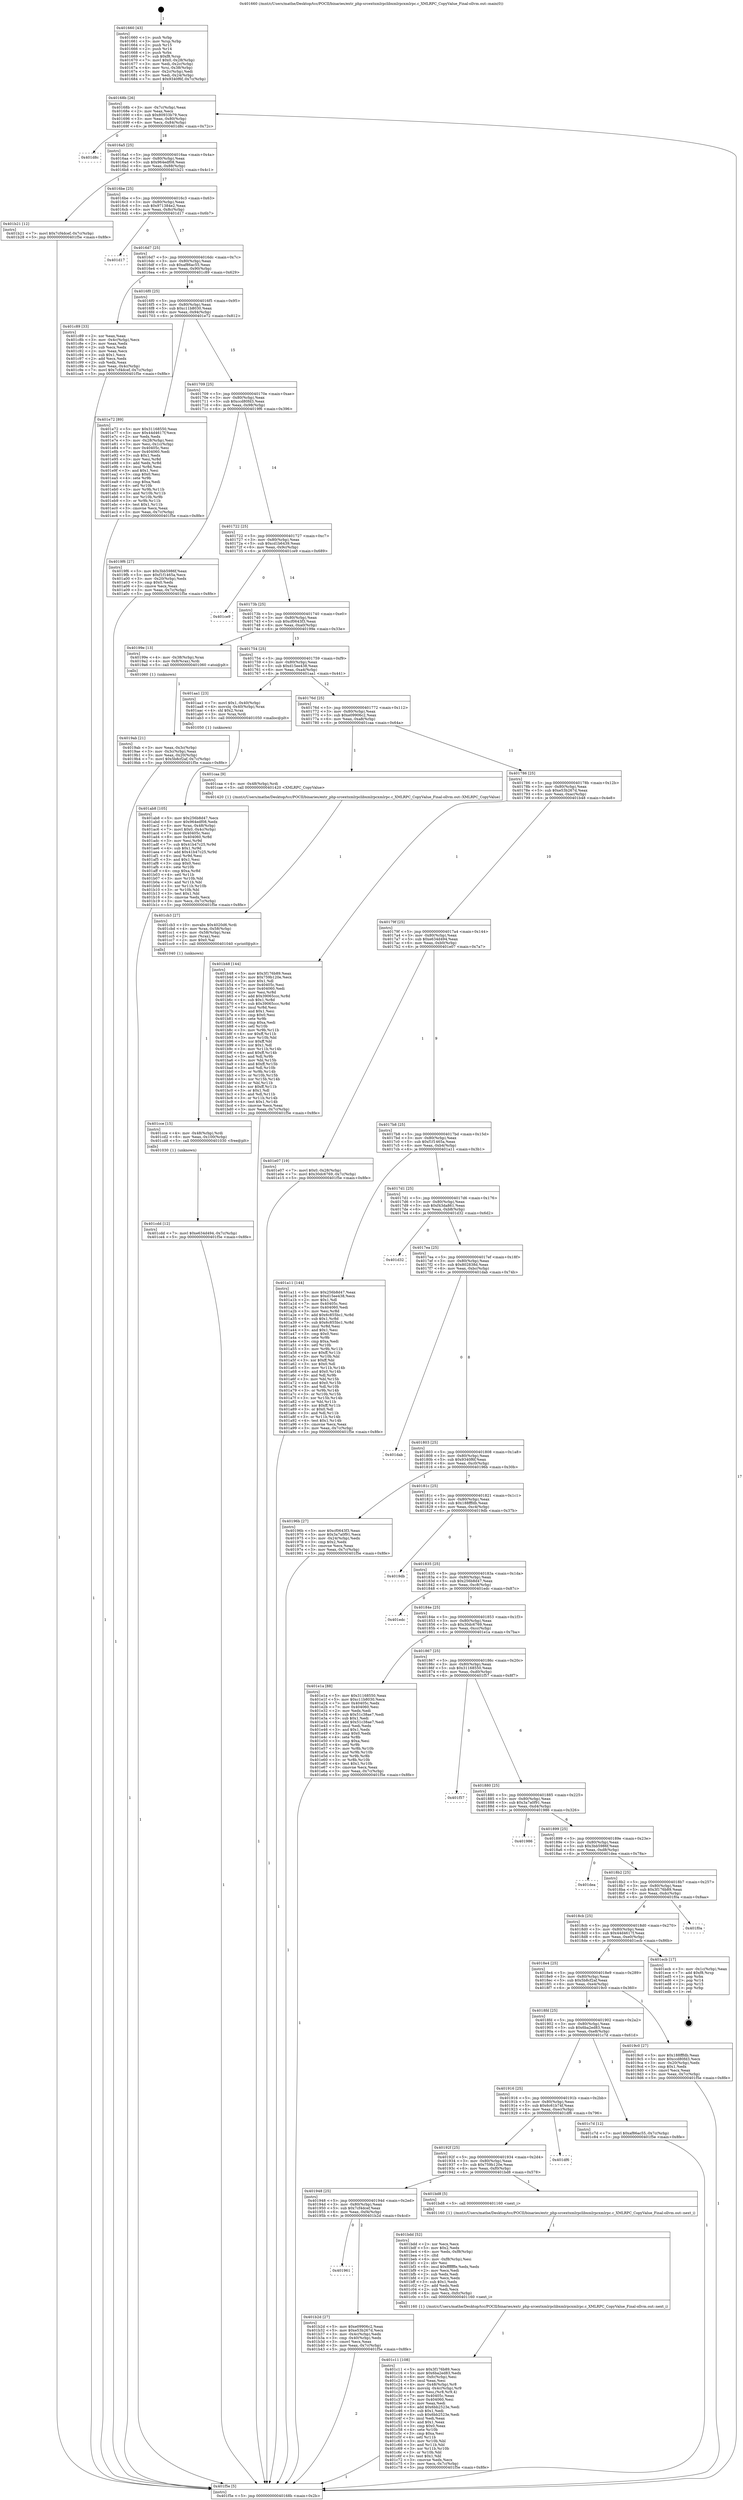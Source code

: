 digraph "0x401660" {
  label = "0x401660 (/mnt/c/Users/mathe/Desktop/tcc/POCII/binaries/extr_php-srcextxmlrpclibxmlrpcxmlrpc.c_XMLRPC_CopyValue_Final-ollvm.out::main(0))"
  labelloc = "t"
  node[shape=record]

  Entry [label="",width=0.3,height=0.3,shape=circle,fillcolor=black,style=filled]
  "0x40168b" [label="{
     0x40168b [26]\l
     | [instrs]\l
     &nbsp;&nbsp;0x40168b \<+3\>: mov -0x7c(%rbp),%eax\l
     &nbsp;&nbsp;0x40168e \<+2\>: mov %eax,%ecx\l
     &nbsp;&nbsp;0x401690 \<+6\>: sub $0x80933b79,%ecx\l
     &nbsp;&nbsp;0x401696 \<+3\>: mov %eax,-0x80(%rbp)\l
     &nbsp;&nbsp;0x401699 \<+6\>: mov %ecx,-0x84(%rbp)\l
     &nbsp;&nbsp;0x40169f \<+6\>: je 0000000000401d8c \<main+0x72c\>\l
  }"]
  "0x401d8c" [label="{
     0x401d8c\l
  }", style=dashed]
  "0x4016a5" [label="{
     0x4016a5 [25]\l
     | [instrs]\l
     &nbsp;&nbsp;0x4016a5 \<+5\>: jmp 00000000004016aa \<main+0x4a\>\l
     &nbsp;&nbsp;0x4016aa \<+3\>: mov -0x80(%rbp),%eax\l
     &nbsp;&nbsp;0x4016ad \<+5\>: sub $0x964edf08,%eax\l
     &nbsp;&nbsp;0x4016b2 \<+6\>: mov %eax,-0x88(%rbp)\l
     &nbsp;&nbsp;0x4016b8 \<+6\>: je 0000000000401b21 \<main+0x4c1\>\l
  }"]
  Exit [label="",width=0.3,height=0.3,shape=circle,fillcolor=black,style=filled,peripheries=2]
  "0x401b21" [label="{
     0x401b21 [12]\l
     | [instrs]\l
     &nbsp;&nbsp;0x401b21 \<+7\>: movl $0x7cf4dcef,-0x7c(%rbp)\l
     &nbsp;&nbsp;0x401b28 \<+5\>: jmp 0000000000401f5e \<main+0x8fe\>\l
  }"]
  "0x4016be" [label="{
     0x4016be [25]\l
     | [instrs]\l
     &nbsp;&nbsp;0x4016be \<+5\>: jmp 00000000004016c3 \<main+0x63\>\l
     &nbsp;&nbsp;0x4016c3 \<+3\>: mov -0x80(%rbp),%eax\l
     &nbsp;&nbsp;0x4016c6 \<+5\>: sub $0x971384e2,%eax\l
     &nbsp;&nbsp;0x4016cb \<+6\>: mov %eax,-0x8c(%rbp)\l
     &nbsp;&nbsp;0x4016d1 \<+6\>: je 0000000000401d17 \<main+0x6b7\>\l
  }"]
  "0x401cdd" [label="{
     0x401cdd [12]\l
     | [instrs]\l
     &nbsp;&nbsp;0x401cdd \<+7\>: movl $0xe634d494,-0x7c(%rbp)\l
     &nbsp;&nbsp;0x401ce4 \<+5\>: jmp 0000000000401f5e \<main+0x8fe\>\l
  }"]
  "0x401d17" [label="{
     0x401d17\l
  }", style=dashed]
  "0x4016d7" [label="{
     0x4016d7 [25]\l
     | [instrs]\l
     &nbsp;&nbsp;0x4016d7 \<+5\>: jmp 00000000004016dc \<main+0x7c\>\l
     &nbsp;&nbsp;0x4016dc \<+3\>: mov -0x80(%rbp),%eax\l
     &nbsp;&nbsp;0x4016df \<+5\>: sub $0xaf86ac55,%eax\l
     &nbsp;&nbsp;0x4016e4 \<+6\>: mov %eax,-0x90(%rbp)\l
     &nbsp;&nbsp;0x4016ea \<+6\>: je 0000000000401c89 \<main+0x629\>\l
  }"]
  "0x401cce" [label="{
     0x401cce [15]\l
     | [instrs]\l
     &nbsp;&nbsp;0x401cce \<+4\>: mov -0x48(%rbp),%rdi\l
     &nbsp;&nbsp;0x401cd2 \<+6\>: mov %eax,-0x100(%rbp)\l
     &nbsp;&nbsp;0x401cd8 \<+5\>: call 0000000000401030 \<free@plt\>\l
     | [calls]\l
     &nbsp;&nbsp;0x401030 \{1\} (unknown)\l
  }"]
  "0x401c89" [label="{
     0x401c89 [33]\l
     | [instrs]\l
     &nbsp;&nbsp;0x401c89 \<+2\>: xor %eax,%eax\l
     &nbsp;&nbsp;0x401c8b \<+3\>: mov -0x4c(%rbp),%ecx\l
     &nbsp;&nbsp;0x401c8e \<+2\>: mov %eax,%edx\l
     &nbsp;&nbsp;0x401c90 \<+2\>: sub %ecx,%edx\l
     &nbsp;&nbsp;0x401c92 \<+2\>: mov %eax,%ecx\l
     &nbsp;&nbsp;0x401c94 \<+3\>: sub $0x1,%ecx\l
     &nbsp;&nbsp;0x401c97 \<+2\>: add %ecx,%edx\l
     &nbsp;&nbsp;0x401c99 \<+2\>: sub %edx,%eax\l
     &nbsp;&nbsp;0x401c9b \<+3\>: mov %eax,-0x4c(%rbp)\l
     &nbsp;&nbsp;0x401c9e \<+7\>: movl $0x7cf4dcef,-0x7c(%rbp)\l
     &nbsp;&nbsp;0x401ca5 \<+5\>: jmp 0000000000401f5e \<main+0x8fe\>\l
  }"]
  "0x4016f0" [label="{
     0x4016f0 [25]\l
     | [instrs]\l
     &nbsp;&nbsp;0x4016f0 \<+5\>: jmp 00000000004016f5 \<main+0x95\>\l
     &nbsp;&nbsp;0x4016f5 \<+3\>: mov -0x80(%rbp),%eax\l
     &nbsp;&nbsp;0x4016f8 \<+5\>: sub $0xc11b8030,%eax\l
     &nbsp;&nbsp;0x4016fd \<+6\>: mov %eax,-0x94(%rbp)\l
     &nbsp;&nbsp;0x401703 \<+6\>: je 0000000000401e72 \<main+0x812\>\l
  }"]
  "0x401cb3" [label="{
     0x401cb3 [27]\l
     | [instrs]\l
     &nbsp;&nbsp;0x401cb3 \<+10\>: movabs $0x4020d6,%rdi\l
     &nbsp;&nbsp;0x401cbd \<+4\>: mov %rax,-0x58(%rbp)\l
     &nbsp;&nbsp;0x401cc1 \<+4\>: mov -0x58(%rbp),%rax\l
     &nbsp;&nbsp;0x401cc5 \<+2\>: mov (%rax),%esi\l
     &nbsp;&nbsp;0x401cc7 \<+2\>: mov $0x0,%al\l
     &nbsp;&nbsp;0x401cc9 \<+5\>: call 0000000000401040 \<printf@plt\>\l
     | [calls]\l
     &nbsp;&nbsp;0x401040 \{1\} (unknown)\l
  }"]
  "0x401e72" [label="{
     0x401e72 [89]\l
     | [instrs]\l
     &nbsp;&nbsp;0x401e72 \<+5\>: mov $0x31168550,%eax\l
     &nbsp;&nbsp;0x401e77 \<+5\>: mov $0x44d4617f,%ecx\l
     &nbsp;&nbsp;0x401e7c \<+2\>: xor %edx,%edx\l
     &nbsp;&nbsp;0x401e7e \<+3\>: mov -0x28(%rbp),%esi\l
     &nbsp;&nbsp;0x401e81 \<+3\>: mov %esi,-0x1c(%rbp)\l
     &nbsp;&nbsp;0x401e84 \<+7\>: mov 0x40405c,%esi\l
     &nbsp;&nbsp;0x401e8b \<+7\>: mov 0x404060,%edi\l
     &nbsp;&nbsp;0x401e92 \<+3\>: sub $0x1,%edx\l
     &nbsp;&nbsp;0x401e95 \<+3\>: mov %esi,%r8d\l
     &nbsp;&nbsp;0x401e98 \<+3\>: add %edx,%r8d\l
     &nbsp;&nbsp;0x401e9b \<+4\>: imul %r8d,%esi\l
     &nbsp;&nbsp;0x401e9f \<+3\>: and $0x1,%esi\l
     &nbsp;&nbsp;0x401ea2 \<+3\>: cmp $0x0,%esi\l
     &nbsp;&nbsp;0x401ea5 \<+4\>: sete %r9b\l
     &nbsp;&nbsp;0x401ea9 \<+3\>: cmp $0xa,%edi\l
     &nbsp;&nbsp;0x401eac \<+4\>: setl %r10b\l
     &nbsp;&nbsp;0x401eb0 \<+3\>: mov %r9b,%r11b\l
     &nbsp;&nbsp;0x401eb3 \<+3\>: and %r10b,%r11b\l
     &nbsp;&nbsp;0x401eb6 \<+3\>: xor %r10b,%r9b\l
     &nbsp;&nbsp;0x401eb9 \<+3\>: or %r9b,%r11b\l
     &nbsp;&nbsp;0x401ebc \<+4\>: test $0x1,%r11b\l
     &nbsp;&nbsp;0x401ec0 \<+3\>: cmovne %ecx,%eax\l
     &nbsp;&nbsp;0x401ec3 \<+3\>: mov %eax,-0x7c(%rbp)\l
     &nbsp;&nbsp;0x401ec6 \<+5\>: jmp 0000000000401f5e \<main+0x8fe\>\l
  }"]
  "0x401709" [label="{
     0x401709 [25]\l
     | [instrs]\l
     &nbsp;&nbsp;0x401709 \<+5\>: jmp 000000000040170e \<main+0xae\>\l
     &nbsp;&nbsp;0x40170e \<+3\>: mov -0x80(%rbp),%eax\l
     &nbsp;&nbsp;0x401711 \<+5\>: sub $0xccd80fd3,%eax\l
     &nbsp;&nbsp;0x401716 \<+6\>: mov %eax,-0x98(%rbp)\l
     &nbsp;&nbsp;0x40171c \<+6\>: je 00000000004019f6 \<main+0x396\>\l
  }"]
  "0x401c11" [label="{
     0x401c11 [108]\l
     | [instrs]\l
     &nbsp;&nbsp;0x401c11 \<+5\>: mov $0x3f176b89,%ecx\l
     &nbsp;&nbsp;0x401c16 \<+5\>: mov $0x6ba2ed83,%edx\l
     &nbsp;&nbsp;0x401c1b \<+6\>: mov -0xfc(%rbp),%esi\l
     &nbsp;&nbsp;0x401c21 \<+3\>: imul %eax,%esi\l
     &nbsp;&nbsp;0x401c24 \<+4\>: mov -0x48(%rbp),%r8\l
     &nbsp;&nbsp;0x401c28 \<+4\>: movslq -0x4c(%rbp),%r9\l
     &nbsp;&nbsp;0x401c2c \<+4\>: mov %esi,(%r8,%r9,4)\l
     &nbsp;&nbsp;0x401c30 \<+7\>: mov 0x40405c,%eax\l
     &nbsp;&nbsp;0x401c37 \<+7\>: mov 0x404060,%esi\l
     &nbsp;&nbsp;0x401c3e \<+2\>: mov %eax,%edi\l
     &nbsp;&nbsp;0x401c40 \<+6\>: add $0x6bb2523e,%edi\l
     &nbsp;&nbsp;0x401c46 \<+3\>: sub $0x1,%edi\l
     &nbsp;&nbsp;0x401c49 \<+6\>: sub $0x6bb2523e,%edi\l
     &nbsp;&nbsp;0x401c4f \<+3\>: imul %edi,%eax\l
     &nbsp;&nbsp;0x401c52 \<+3\>: and $0x1,%eax\l
     &nbsp;&nbsp;0x401c55 \<+3\>: cmp $0x0,%eax\l
     &nbsp;&nbsp;0x401c58 \<+4\>: sete %r10b\l
     &nbsp;&nbsp;0x401c5c \<+3\>: cmp $0xa,%esi\l
     &nbsp;&nbsp;0x401c5f \<+4\>: setl %r11b\l
     &nbsp;&nbsp;0x401c63 \<+3\>: mov %r10b,%bl\l
     &nbsp;&nbsp;0x401c66 \<+3\>: and %r11b,%bl\l
     &nbsp;&nbsp;0x401c69 \<+3\>: xor %r11b,%r10b\l
     &nbsp;&nbsp;0x401c6c \<+3\>: or %r10b,%bl\l
     &nbsp;&nbsp;0x401c6f \<+3\>: test $0x1,%bl\l
     &nbsp;&nbsp;0x401c72 \<+3\>: cmovne %edx,%ecx\l
     &nbsp;&nbsp;0x401c75 \<+3\>: mov %ecx,-0x7c(%rbp)\l
     &nbsp;&nbsp;0x401c78 \<+5\>: jmp 0000000000401f5e \<main+0x8fe\>\l
  }"]
  "0x4019f6" [label="{
     0x4019f6 [27]\l
     | [instrs]\l
     &nbsp;&nbsp;0x4019f6 \<+5\>: mov $0x3bb5986f,%eax\l
     &nbsp;&nbsp;0x4019fb \<+5\>: mov $0xf1f1465a,%ecx\l
     &nbsp;&nbsp;0x401a00 \<+3\>: mov -0x20(%rbp),%edx\l
     &nbsp;&nbsp;0x401a03 \<+3\>: cmp $0x0,%edx\l
     &nbsp;&nbsp;0x401a06 \<+3\>: cmove %ecx,%eax\l
     &nbsp;&nbsp;0x401a09 \<+3\>: mov %eax,-0x7c(%rbp)\l
     &nbsp;&nbsp;0x401a0c \<+5\>: jmp 0000000000401f5e \<main+0x8fe\>\l
  }"]
  "0x401722" [label="{
     0x401722 [25]\l
     | [instrs]\l
     &nbsp;&nbsp;0x401722 \<+5\>: jmp 0000000000401727 \<main+0xc7\>\l
     &nbsp;&nbsp;0x401727 \<+3\>: mov -0x80(%rbp),%eax\l
     &nbsp;&nbsp;0x40172a \<+5\>: sub $0xcd1b6439,%eax\l
     &nbsp;&nbsp;0x40172f \<+6\>: mov %eax,-0x9c(%rbp)\l
     &nbsp;&nbsp;0x401735 \<+6\>: je 0000000000401ce9 \<main+0x689\>\l
  }"]
  "0x401bdd" [label="{
     0x401bdd [52]\l
     | [instrs]\l
     &nbsp;&nbsp;0x401bdd \<+2\>: xor %ecx,%ecx\l
     &nbsp;&nbsp;0x401bdf \<+5\>: mov $0x2,%edx\l
     &nbsp;&nbsp;0x401be4 \<+6\>: mov %edx,-0xf8(%rbp)\l
     &nbsp;&nbsp;0x401bea \<+1\>: cltd\l
     &nbsp;&nbsp;0x401beb \<+6\>: mov -0xf8(%rbp),%esi\l
     &nbsp;&nbsp;0x401bf1 \<+2\>: idiv %esi\l
     &nbsp;&nbsp;0x401bf3 \<+6\>: imul $0xfffffffe,%edx,%edx\l
     &nbsp;&nbsp;0x401bf9 \<+2\>: mov %ecx,%edi\l
     &nbsp;&nbsp;0x401bfb \<+2\>: sub %edx,%edi\l
     &nbsp;&nbsp;0x401bfd \<+2\>: mov %ecx,%edx\l
     &nbsp;&nbsp;0x401bff \<+3\>: sub $0x1,%edx\l
     &nbsp;&nbsp;0x401c02 \<+2\>: add %edx,%edi\l
     &nbsp;&nbsp;0x401c04 \<+2\>: sub %edi,%ecx\l
     &nbsp;&nbsp;0x401c06 \<+6\>: mov %ecx,-0xfc(%rbp)\l
     &nbsp;&nbsp;0x401c0c \<+5\>: call 0000000000401160 \<next_i\>\l
     | [calls]\l
     &nbsp;&nbsp;0x401160 \{1\} (/mnt/c/Users/mathe/Desktop/tcc/POCII/binaries/extr_php-srcextxmlrpclibxmlrpcxmlrpc.c_XMLRPC_CopyValue_Final-ollvm.out::next_i)\l
  }"]
  "0x401ce9" [label="{
     0x401ce9\l
  }", style=dashed]
  "0x40173b" [label="{
     0x40173b [25]\l
     | [instrs]\l
     &nbsp;&nbsp;0x40173b \<+5\>: jmp 0000000000401740 \<main+0xe0\>\l
     &nbsp;&nbsp;0x401740 \<+3\>: mov -0x80(%rbp),%eax\l
     &nbsp;&nbsp;0x401743 \<+5\>: sub $0xcf0643f3,%eax\l
     &nbsp;&nbsp;0x401748 \<+6\>: mov %eax,-0xa0(%rbp)\l
     &nbsp;&nbsp;0x40174e \<+6\>: je 000000000040199e \<main+0x33e\>\l
  }"]
  "0x401961" [label="{
     0x401961\l
  }", style=dashed]
  "0x40199e" [label="{
     0x40199e [13]\l
     | [instrs]\l
     &nbsp;&nbsp;0x40199e \<+4\>: mov -0x38(%rbp),%rax\l
     &nbsp;&nbsp;0x4019a2 \<+4\>: mov 0x8(%rax),%rdi\l
     &nbsp;&nbsp;0x4019a6 \<+5\>: call 0000000000401060 \<atoi@plt\>\l
     | [calls]\l
     &nbsp;&nbsp;0x401060 \{1\} (unknown)\l
  }"]
  "0x401754" [label="{
     0x401754 [25]\l
     | [instrs]\l
     &nbsp;&nbsp;0x401754 \<+5\>: jmp 0000000000401759 \<main+0xf9\>\l
     &nbsp;&nbsp;0x401759 \<+3\>: mov -0x80(%rbp),%eax\l
     &nbsp;&nbsp;0x40175c \<+5\>: sub $0xd15ee438,%eax\l
     &nbsp;&nbsp;0x401761 \<+6\>: mov %eax,-0xa4(%rbp)\l
     &nbsp;&nbsp;0x401767 \<+6\>: je 0000000000401aa1 \<main+0x441\>\l
  }"]
  "0x401b2d" [label="{
     0x401b2d [27]\l
     | [instrs]\l
     &nbsp;&nbsp;0x401b2d \<+5\>: mov $0xe09906c2,%eax\l
     &nbsp;&nbsp;0x401b32 \<+5\>: mov $0xe53b267d,%ecx\l
     &nbsp;&nbsp;0x401b37 \<+3\>: mov -0x4c(%rbp),%edx\l
     &nbsp;&nbsp;0x401b3a \<+3\>: cmp -0x40(%rbp),%edx\l
     &nbsp;&nbsp;0x401b3d \<+3\>: cmovl %ecx,%eax\l
     &nbsp;&nbsp;0x401b40 \<+3\>: mov %eax,-0x7c(%rbp)\l
     &nbsp;&nbsp;0x401b43 \<+5\>: jmp 0000000000401f5e \<main+0x8fe\>\l
  }"]
  "0x401aa1" [label="{
     0x401aa1 [23]\l
     | [instrs]\l
     &nbsp;&nbsp;0x401aa1 \<+7\>: movl $0x1,-0x40(%rbp)\l
     &nbsp;&nbsp;0x401aa8 \<+4\>: movslq -0x40(%rbp),%rax\l
     &nbsp;&nbsp;0x401aac \<+4\>: shl $0x2,%rax\l
     &nbsp;&nbsp;0x401ab0 \<+3\>: mov %rax,%rdi\l
     &nbsp;&nbsp;0x401ab3 \<+5\>: call 0000000000401050 \<malloc@plt\>\l
     | [calls]\l
     &nbsp;&nbsp;0x401050 \{1\} (unknown)\l
  }"]
  "0x40176d" [label="{
     0x40176d [25]\l
     | [instrs]\l
     &nbsp;&nbsp;0x40176d \<+5\>: jmp 0000000000401772 \<main+0x112\>\l
     &nbsp;&nbsp;0x401772 \<+3\>: mov -0x80(%rbp),%eax\l
     &nbsp;&nbsp;0x401775 \<+5\>: sub $0xe09906c2,%eax\l
     &nbsp;&nbsp;0x40177a \<+6\>: mov %eax,-0xa8(%rbp)\l
     &nbsp;&nbsp;0x401780 \<+6\>: je 0000000000401caa \<main+0x64a\>\l
  }"]
  "0x401948" [label="{
     0x401948 [25]\l
     | [instrs]\l
     &nbsp;&nbsp;0x401948 \<+5\>: jmp 000000000040194d \<main+0x2ed\>\l
     &nbsp;&nbsp;0x40194d \<+3\>: mov -0x80(%rbp),%eax\l
     &nbsp;&nbsp;0x401950 \<+5\>: sub $0x7cf4dcef,%eax\l
     &nbsp;&nbsp;0x401955 \<+6\>: mov %eax,-0xf4(%rbp)\l
     &nbsp;&nbsp;0x40195b \<+6\>: je 0000000000401b2d \<main+0x4cd\>\l
  }"]
  "0x401caa" [label="{
     0x401caa [9]\l
     | [instrs]\l
     &nbsp;&nbsp;0x401caa \<+4\>: mov -0x48(%rbp),%rdi\l
     &nbsp;&nbsp;0x401cae \<+5\>: call 0000000000401420 \<XMLRPC_CopyValue\>\l
     | [calls]\l
     &nbsp;&nbsp;0x401420 \{1\} (/mnt/c/Users/mathe/Desktop/tcc/POCII/binaries/extr_php-srcextxmlrpclibxmlrpcxmlrpc.c_XMLRPC_CopyValue_Final-ollvm.out::XMLRPC_CopyValue)\l
  }"]
  "0x401786" [label="{
     0x401786 [25]\l
     | [instrs]\l
     &nbsp;&nbsp;0x401786 \<+5\>: jmp 000000000040178b \<main+0x12b\>\l
     &nbsp;&nbsp;0x40178b \<+3\>: mov -0x80(%rbp),%eax\l
     &nbsp;&nbsp;0x40178e \<+5\>: sub $0xe53b267d,%eax\l
     &nbsp;&nbsp;0x401793 \<+6\>: mov %eax,-0xac(%rbp)\l
     &nbsp;&nbsp;0x401799 \<+6\>: je 0000000000401b48 \<main+0x4e8\>\l
  }"]
  "0x401bd8" [label="{
     0x401bd8 [5]\l
     | [instrs]\l
     &nbsp;&nbsp;0x401bd8 \<+5\>: call 0000000000401160 \<next_i\>\l
     | [calls]\l
     &nbsp;&nbsp;0x401160 \{1\} (/mnt/c/Users/mathe/Desktop/tcc/POCII/binaries/extr_php-srcextxmlrpclibxmlrpcxmlrpc.c_XMLRPC_CopyValue_Final-ollvm.out::next_i)\l
  }"]
  "0x401b48" [label="{
     0x401b48 [144]\l
     | [instrs]\l
     &nbsp;&nbsp;0x401b48 \<+5\>: mov $0x3f176b89,%eax\l
     &nbsp;&nbsp;0x401b4d \<+5\>: mov $0x759b120e,%ecx\l
     &nbsp;&nbsp;0x401b52 \<+2\>: mov $0x1,%dl\l
     &nbsp;&nbsp;0x401b54 \<+7\>: mov 0x40405c,%esi\l
     &nbsp;&nbsp;0x401b5b \<+7\>: mov 0x404060,%edi\l
     &nbsp;&nbsp;0x401b62 \<+3\>: mov %esi,%r8d\l
     &nbsp;&nbsp;0x401b65 \<+7\>: add $0x39065ccc,%r8d\l
     &nbsp;&nbsp;0x401b6c \<+4\>: sub $0x1,%r8d\l
     &nbsp;&nbsp;0x401b70 \<+7\>: sub $0x39065ccc,%r8d\l
     &nbsp;&nbsp;0x401b77 \<+4\>: imul %r8d,%esi\l
     &nbsp;&nbsp;0x401b7b \<+3\>: and $0x1,%esi\l
     &nbsp;&nbsp;0x401b7e \<+3\>: cmp $0x0,%esi\l
     &nbsp;&nbsp;0x401b81 \<+4\>: sete %r9b\l
     &nbsp;&nbsp;0x401b85 \<+3\>: cmp $0xa,%edi\l
     &nbsp;&nbsp;0x401b88 \<+4\>: setl %r10b\l
     &nbsp;&nbsp;0x401b8c \<+3\>: mov %r9b,%r11b\l
     &nbsp;&nbsp;0x401b8f \<+4\>: xor $0xff,%r11b\l
     &nbsp;&nbsp;0x401b93 \<+3\>: mov %r10b,%bl\l
     &nbsp;&nbsp;0x401b96 \<+3\>: xor $0xff,%bl\l
     &nbsp;&nbsp;0x401b99 \<+3\>: xor $0x1,%dl\l
     &nbsp;&nbsp;0x401b9c \<+3\>: mov %r11b,%r14b\l
     &nbsp;&nbsp;0x401b9f \<+4\>: and $0xff,%r14b\l
     &nbsp;&nbsp;0x401ba3 \<+3\>: and %dl,%r9b\l
     &nbsp;&nbsp;0x401ba6 \<+3\>: mov %bl,%r15b\l
     &nbsp;&nbsp;0x401ba9 \<+4\>: and $0xff,%r15b\l
     &nbsp;&nbsp;0x401bad \<+3\>: and %dl,%r10b\l
     &nbsp;&nbsp;0x401bb0 \<+3\>: or %r9b,%r14b\l
     &nbsp;&nbsp;0x401bb3 \<+3\>: or %r10b,%r15b\l
     &nbsp;&nbsp;0x401bb6 \<+3\>: xor %r15b,%r14b\l
     &nbsp;&nbsp;0x401bb9 \<+3\>: or %bl,%r11b\l
     &nbsp;&nbsp;0x401bbc \<+4\>: xor $0xff,%r11b\l
     &nbsp;&nbsp;0x401bc0 \<+3\>: or $0x1,%dl\l
     &nbsp;&nbsp;0x401bc3 \<+3\>: and %dl,%r11b\l
     &nbsp;&nbsp;0x401bc6 \<+3\>: or %r11b,%r14b\l
     &nbsp;&nbsp;0x401bc9 \<+4\>: test $0x1,%r14b\l
     &nbsp;&nbsp;0x401bcd \<+3\>: cmovne %ecx,%eax\l
     &nbsp;&nbsp;0x401bd0 \<+3\>: mov %eax,-0x7c(%rbp)\l
     &nbsp;&nbsp;0x401bd3 \<+5\>: jmp 0000000000401f5e \<main+0x8fe\>\l
  }"]
  "0x40179f" [label="{
     0x40179f [25]\l
     | [instrs]\l
     &nbsp;&nbsp;0x40179f \<+5\>: jmp 00000000004017a4 \<main+0x144\>\l
     &nbsp;&nbsp;0x4017a4 \<+3\>: mov -0x80(%rbp),%eax\l
     &nbsp;&nbsp;0x4017a7 \<+5\>: sub $0xe634d494,%eax\l
     &nbsp;&nbsp;0x4017ac \<+6\>: mov %eax,-0xb0(%rbp)\l
     &nbsp;&nbsp;0x4017b2 \<+6\>: je 0000000000401e07 \<main+0x7a7\>\l
  }"]
  "0x40192f" [label="{
     0x40192f [25]\l
     | [instrs]\l
     &nbsp;&nbsp;0x40192f \<+5\>: jmp 0000000000401934 \<main+0x2d4\>\l
     &nbsp;&nbsp;0x401934 \<+3\>: mov -0x80(%rbp),%eax\l
     &nbsp;&nbsp;0x401937 \<+5\>: sub $0x759b120e,%eax\l
     &nbsp;&nbsp;0x40193c \<+6\>: mov %eax,-0xf0(%rbp)\l
     &nbsp;&nbsp;0x401942 \<+6\>: je 0000000000401bd8 \<main+0x578\>\l
  }"]
  "0x401e07" [label="{
     0x401e07 [19]\l
     | [instrs]\l
     &nbsp;&nbsp;0x401e07 \<+7\>: movl $0x0,-0x28(%rbp)\l
     &nbsp;&nbsp;0x401e0e \<+7\>: movl $0x30dc6769,-0x7c(%rbp)\l
     &nbsp;&nbsp;0x401e15 \<+5\>: jmp 0000000000401f5e \<main+0x8fe\>\l
  }"]
  "0x4017b8" [label="{
     0x4017b8 [25]\l
     | [instrs]\l
     &nbsp;&nbsp;0x4017b8 \<+5\>: jmp 00000000004017bd \<main+0x15d\>\l
     &nbsp;&nbsp;0x4017bd \<+3\>: mov -0x80(%rbp),%eax\l
     &nbsp;&nbsp;0x4017c0 \<+5\>: sub $0xf1f1465a,%eax\l
     &nbsp;&nbsp;0x4017c5 \<+6\>: mov %eax,-0xb4(%rbp)\l
     &nbsp;&nbsp;0x4017cb \<+6\>: je 0000000000401a11 \<main+0x3b1\>\l
  }"]
  "0x401df6" [label="{
     0x401df6\l
  }", style=dashed]
  "0x401a11" [label="{
     0x401a11 [144]\l
     | [instrs]\l
     &nbsp;&nbsp;0x401a11 \<+5\>: mov $0x256b8d47,%eax\l
     &nbsp;&nbsp;0x401a16 \<+5\>: mov $0xd15ee438,%ecx\l
     &nbsp;&nbsp;0x401a1b \<+2\>: mov $0x1,%dl\l
     &nbsp;&nbsp;0x401a1d \<+7\>: mov 0x40405c,%esi\l
     &nbsp;&nbsp;0x401a24 \<+7\>: mov 0x404060,%edi\l
     &nbsp;&nbsp;0x401a2b \<+3\>: mov %esi,%r8d\l
     &nbsp;&nbsp;0x401a2e \<+7\>: add $0x6c855bc1,%r8d\l
     &nbsp;&nbsp;0x401a35 \<+4\>: sub $0x1,%r8d\l
     &nbsp;&nbsp;0x401a39 \<+7\>: sub $0x6c855bc1,%r8d\l
     &nbsp;&nbsp;0x401a40 \<+4\>: imul %r8d,%esi\l
     &nbsp;&nbsp;0x401a44 \<+3\>: and $0x1,%esi\l
     &nbsp;&nbsp;0x401a47 \<+3\>: cmp $0x0,%esi\l
     &nbsp;&nbsp;0x401a4a \<+4\>: sete %r9b\l
     &nbsp;&nbsp;0x401a4e \<+3\>: cmp $0xa,%edi\l
     &nbsp;&nbsp;0x401a51 \<+4\>: setl %r10b\l
     &nbsp;&nbsp;0x401a55 \<+3\>: mov %r9b,%r11b\l
     &nbsp;&nbsp;0x401a58 \<+4\>: xor $0xff,%r11b\l
     &nbsp;&nbsp;0x401a5c \<+3\>: mov %r10b,%bl\l
     &nbsp;&nbsp;0x401a5f \<+3\>: xor $0xff,%bl\l
     &nbsp;&nbsp;0x401a62 \<+3\>: xor $0x0,%dl\l
     &nbsp;&nbsp;0x401a65 \<+3\>: mov %r11b,%r14b\l
     &nbsp;&nbsp;0x401a68 \<+4\>: and $0x0,%r14b\l
     &nbsp;&nbsp;0x401a6c \<+3\>: and %dl,%r9b\l
     &nbsp;&nbsp;0x401a6f \<+3\>: mov %bl,%r15b\l
     &nbsp;&nbsp;0x401a72 \<+4\>: and $0x0,%r15b\l
     &nbsp;&nbsp;0x401a76 \<+3\>: and %dl,%r10b\l
     &nbsp;&nbsp;0x401a79 \<+3\>: or %r9b,%r14b\l
     &nbsp;&nbsp;0x401a7c \<+3\>: or %r10b,%r15b\l
     &nbsp;&nbsp;0x401a7f \<+3\>: xor %r15b,%r14b\l
     &nbsp;&nbsp;0x401a82 \<+3\>: or %bl,%r11b\l
     &nbsp;&nbsp;0x401a85 \<+4\>: xor $0xff,%r11b\l
     &nbsp;&nbsp;0x401a89 \<+3\>: or $0x0,%dl\l
     &nbsp;&nbsp;0x401a8c \<+3\>: and %dl,%r11b\l
     &nbsp;&nbsp;0x401a8f \<+3\>: or %r11b,%r14b\l
     &nbsp;&nbsp;0x401a92 \<+4\>: test $0x1,%r14b\l
     &nbsp;&nbsp;0x401a96 \<+3\>: cmovne %ecx,%eax\l
     &nbsp;&nbsp;0x401a99 \<+3\>: mov %eax,-0x7c(%rbp)\l
     &nbsp;&nbsp;0x401a9c \<+5\>: jmp 0000000000401f5e \<main+0x8fe\>\l
  }"]
  "0x4017d1" [label="{
     0x4017d1 [25]\l
     | [instrs]\l
     &nbsp;&nbsp;0x4017d1 \<+5\>: jmp 00000000004017d6 \<main+0x176\>\l
     &nbsp;&nbsp;0x4017d6 \<+3\>: mov -0x80(%rbp),%eax\l
     &nbsp;&nbsp;0x4017d9 \<+5\>: sub $0xf43da861,%eax\l
     &nbsp;&nbsp;0x4017de \<+6\>: mov %eax,-0xb8(%rbp)\l
     &nbsp;&nbsp;0x4017e4 \<+6\>: je 0000000000401d32 \<main+0x6d2\>\l
  }"]
  "0x401916" [label="{
     0x401916 [25]\l
     | [instrs]\l
     &nbsp;&nbsp;0x401916 \<+5\>: jmp 000000000040191b \<main+0x2bb\>\l
     &nbsp;&nbsp;0x40191b \<+3\>: mov -0x80(%rbp),%eax\l
     &nbsp;&nbsp;0x40191e \<+5\>: sub $0x6c61b74f,%eax\l
     &nbsp;&nbsp;0x401923 \<+6\>: mov %eax,-0xec(%rbp)\l
     &nbsp;&nbsp;0x401929 \<+6\>: je 0000000000401df6 \<main+0x796\>\l
  }"]
  "0x401d32" [label="{
     0x401d32\l
  }", style=dashed]
  "0x4017ea" [label="{
     0x4017ea [25]\l
     | [instrs]\l
     &nbsp;&nbsp;0x4017ea \<+5\>: jmp 00000000004017ef \<main+0x18f\>\l
     &nbsp;&nbsp;0x4017ef \<+3\>: mov -0x80(%rbp),%eax\l
     &nbsp;&nbsp;0x4017f2 \<+5\>: sub $0x802838d,%eax\l
     &nbsp;&nbsp;0x4017f7 \<+6\>: mov %eax,-0xbc(%rbp)\l
     &nbsp;&nbsp;0x4017fd \<+6\>: je 0000000000401dab \<main+0x74b\>\l
  }"]
  "0x401c7d" [label="{
     0x401c7d [12]\l
     | [instrs]\l
     &nbsp;&nbsp;0x401c7d \<+7\>: movl $0xaf86ac55,-0x7c(%rbp)\l
     &nbsp;&nbsp;0x401c84 \<+5\>: jmp 0000000000401f5e \<main+0x8fe\>\l
  }"]
  "0x401dab" [label="{
     0x401dab\l
  }", style=dashed]
  "0x401803" [label="{
     0x401803 [25]\l
     | [instrs]\l
     &nbsp;&nbsp;0x401803 \<+5\>: jmp 0000000000401808 \<main+0x1a8\>\l
     &nbsp;&nbsp;0x401808 \<+3\>: mov -0x80(%rbp),%eax\l
     &nbsp;&nbsp;0x40180b \<+5\>: sub $0x9340f6f,%eax\l
     &nbsp;&nbsp;0x401810 \<+6\>: mov %eax,-0xc0(%rbp)\l
     &nbsp;&nbsp;0x401816 \<+6\>: je 000000000040196b \<main+0x30b\>\l
  }"]
  "0x401ab8" [label="{
     0x401ab8 [105]\l
     | [instrs]\l
     &nbsp;&nbsp;0x401ab8 \<+5\>: mov $0x256b8d47,%ecx\l
     &nbsp;&nbsp;0x401abd \<+5\>: mov $0x964edf08,%edx\l
     &nbsp;&nbsp;0x401ac2 \<+4\>: mov %rax,-0x48(%rbp)\l
     &nbsp;&nbsp;0x401ac6 \<+7\>: movl $0x0,-0x4c(%rbp)\l
     &nbsp;&nbsp;0x401acd \<+7\>: mov 0x40405c,%esi\l
     &nbsp;&nbsp;0x401ad4 \<+8\>: mov 0x404060,%r8d\l
     &nbsp;&nbsp;0x401adc \<+3\>: mov %esi,%r9d\l
     &nbsp;&nbsp;0x401adf \<+7\>: sub $0x41b47c25,%r9d\l
     &nbsp;&nbsp;0x401ae6 \<+4\>: sub $0x1,%r9d\l
     &nbsp;&nbsp;0x401aea \<+7\>: add $0x41b47c25,%r9d\l
     &nbsp;&nbsp;0x401af1 \<+4\>: imul %r9d,%esi\l
     &nbsp;&nbsp;0x401af5 \<+3\>: and $0x1,%esi\l
     &nbsp;&nbsp;0x401af8 \<+3\>: cmp $0x0,%esi\l
     &nbsp;&nbsp;0x401afb \<+4\>: sete %r10b\l
     &nbsp;&nbsp;0x401aff \<+4\>: cmp $0xa,%r8d\l
     &nbsp;&nbsp;0x401b03 \<+4\>: setl %r11b\l
     &nbsp;&nbsp;0x401b07 \<+3\>: mov %r10b,%bl\l
     &nbsp;&nbsp;0x401b0a \<+3\>: and %r11b,%bl\l
     &nbsp;&nbsp;0x401b0d \<+3\>: xor %r11b,%r10b\l
     &nbsp;&nbsp;0x401b10 \<+3\>: or %r10b,%bl\l
     &nbsp;&nbsp;0x401b13 \<+3\>: test $0x1,%bl\l
     &nbsp;&nbsp;0x401b16 \<+3\>: cmovne %edx,%ecx\l
     &nbsp;&nbsp;0x401b19 \<+3\>: mov %ecx,-0x7c(%rbp)\l
     &nbsp;&nbsp;0x401b1c \<+5\>: jmp 0000000000401f5e \<main+0x8fe\>\l
  }"]
  "0x40196b" [label="{
     0x40196b [27]\l
     | [instrs]\l
     &nbsp;&nbsp;0x40196b \<+5\>: mov $0xcf0643f3,%eax\l
     &nbsp;&nbsp;0x401970 \<+5\>: mov $0x3a7a0f91,%ecx\l
     &nbsp;&nbsp;0x401975 \<+3\>: mov -0x24(%rbp),%edx\l
     &nbsp;&nbsp;0x401978 \<+3\>: cmp $0x2,%edx\l
     &nbsp;&nbsp;0x40197b \<+3\>: cmovne %ecx,%eax\l
     &nbsp;&nbsp;0x40197e \<+3\>: mov %eax,-0x7c(%rbp)\l
     &nbsp;&nbsp;0x401981 \<+5\>: jmp 0000000000401f5e \<main+0x8fe\>\l
  }"]
  "0x40181c" [label="{
     0x40181c [25]\l
     | [instrs]\l
     &nbsp;&nbsp;0x40181c \<+5\>: jmp 0000000000401821 \<main+0x1c1\>\l
     &nbsp;&nbsp;0x401821 \<+3\>: mov -0x80(%rbp),%eax\l
     &nbsp;&nbsp;0x401824 \<+5\>: sub $0x188fffdb,%eax\l
     &nbsp;&nbsp;0x401829 \<+6\>: mov %eax,-0xc4(%rbp)\l
     &nbsp;&nbsp;0x40182f \<+6\>: je 00000000004019db \<main+0x37b\>\l
  }"]
  "0x401f5e" [label="{
     0x401f5e [5]\l
     | [instrs]\l
     &nbsp;&nbsp;0x401f5e \<+5\>: jmp 000000000040168b \<main+0x2b\>\l
  }"]
  "0x401660" [label="{
     0x401660 [43]\l
     | [instrs]\l
     &nbsp;&nbsp;0x401660 \<+1\>: push %rbp\l
     &nbsp;&nbsp;0x401661 \<+3\>: mov %rsp,%rbp\l
     &nbsp;&nbsp;0x401664 \<+2\>: push %r15\l
     &nbsp;&nbsp;0x401666 \<+2\>: push %r14\l
     &nbsp;&nbsp;0x401668 \<+1\>: push %rbx\l
     &nbsp;&nbsp;0x401669 \<+7\>: sub $0xf8,%rsp\l
     &nbsp;&nbsp;0x401670 \<+7\>: movl $0x0,-0x28(%rbp)\l
     &nbsp;&nbsp;0x401677 \<+3\>: mov %edi,-0x2c(%rbp)\l
     &nbsp;&nbsp;0x40167a \<+4\>: mov %rsi,-0x38(%rbp)\l
     &nbsp;&nbsp;0x40167e \<+3\>: mov -0x2c(%rbp),%edi\l
     &nbsp;&nbsp;0x401681 \<+3\>: mov %edi,-0x24(%rbp)\l
     &nbsp;&nbsp;0x401684 \<+7\>: movl $0x9340f6f,-0x7c(%rbp)\l
  }"]
  "0x4019ab" [label="{
     0x4019ab [21]\l
     | [instrs]\l
     &nbsp;&nbsp;0x4019ab \<+3\>: mov %eax,-0x3c(%rbp)\l
     &nbsp;&nbsp;0x4019ae \<+3\>: mov -0x3c(%rbp),%eax\l
     &nbsp;&nbsp;0x4019b1 \<+3\>: mov %eax,-0x20(%rbp)\l
     &nbsp;&nbsp;0x4019b4 \<+7\>: movl $0x5b8cf2af,-0x7c(%rbp)\l
     &nbsp;&nbsp;0x4019bb \<+5\>: jmp 0000000000401f5e \<main+0x8fe\>\l
  }"]
  "0x4018fd" [label="{
     0x4018fd [25]\l
     | [instrs]\l
     &nbsp;&nbsp;0x4018fd \<+5\>: jmp 0000000000401902 \<main+0x2a2\>\l
     &nbsp;&nbsp;0x401902 \<+3\>: mov -0x80(%rbp),%eax\l
     &nbsp;&nbsp;0x401905 \<+5\>: sub $0x6ba2ed83,%eax\l
     &nbsp;&nbsp;0x40190a \<+6\>: mov %eax,-0xe8(%rbp)\l
     &nbsp;&nbsp;0x401910 \<+6\>: je 0000000000401c7d \<main+0x61d\>\l
  }"]
  "0x4019db" [label="{
     0x4019db\l
  }", style=dashed]
  "0x401835" [label="{
     0x401835 [25]\l
     | [instrs]\l
     &nbsp;&nbsp;0x401835 \<+5\>: jmp 000000000040183a \<main+0x1da\>\l
     &nbsp;&nbsp;0x40183a \<+3\>: mov -0x80(%rbp),%eax\l
     &nbsp;&nbsp;0x40183d \<+5\>: sub $0x256b8d47,%eax\l
     &nbsp;&nbsp;0x401842 \<+6\>: mov %eax,-0xc8(%rbp)\l
     &nbsp;&nbsp;0x401848 \<+6\>: je 0000000000401edc \<main+0x87c\>\l
  }"]
  "0x4019c0" [label="{
     0x4019c0 [27]\l
     | [instrs]\l
     &nbsp;&nbsp;0x4019c0 \<+5\>: mov $0x188fffdb,%eax\l
     &nbsp;&nbsp;0x4019c5 \<+5\>: mov $0xccd80fd3,%ecx\l
     &nbsp;&nbsp;0x4019ca \<+3\>: mov -0x20(%rbp),%edx\l
     &nbsp;&nbsp;0x4019cd \<+3\>: cmp $0x1,%edx\l
     &nbsp;&nbsp;0x4019d0 \<+3\>: cmovl %ecx,%eax\l
     &nbsp;&nbsp;0x4019d3 \<+3\>: mov %eax,-0x7c(%rbp)\l
     &nbsp;&nbsp;0x4019d6 \<+5\>: jmp 0000000000401f5e \<main+0x8fe\>\l
  }"]
  "0x401edc" [label="{
     0x401edc\l
  }", style=dashed]
  "0x40184e" [label="{
     0x40184e [25]\l
     | [instrs]\l
     &nbsp;&nbsp;0x40184e \<+5\>: jmp 0000000000401853 \<main+0x1f3\>\l
     &nbsp;&nbsp;0x401853 \<+3\>: mov -0x80(%rbp),%eax\l
     &nbsp;&nbsp;0x401856 \<+5\>: sub $0x30dc6769,%eax\l
     &nbsp;&nbsp;0x40185b \<+6\>: mov %eax,-0xcc(%rbp)\l
     &nbsp;&nbsp;0x401861 \<+6\>: je 0000000000401e1a \<main+0x7ba\>\l
  }"]
  "0x4018e4" [label="{
     0x4018e4 [25]\l
     | [instrs]\l
     &nbsp;&nbsp;0x4018e4 \<+5\>: jmp 00000000004018e9 \<main+0x289\>\l
     &nbsp;&nbsp;0x4018e9 \<+3\>: mov -0x80(%rbp),%eax\l
     &nbsp;&nbsp;0x4018ec \<+5\>: sub $0x5b8cf2af,%eax\l
     &nbsp;&nbsp;0x4018f1 \<+6\>: mov %eax,-0xe4(%rbp)\l
     &nbsp;&nbsp;0x4018f7 \<+6\>: je 00000000004019c0 \<main+0x360\>\l
  }"]
  "0x401e1a" [label="{
     0x401e1a [88]\l
     | [instrs]\l
     &nbsp;&nbsp;0x401e1a \<+5\>: mov $0x31168550,%eax\l
     &nbsp;&nbsp;0x401e1f \<+5\>: mov $0xc11b8030,%ecx\l
     &nbsp;&nbsp;0x401e24 \<+7\>: mov 0x40405c,%edx\l
     &nbsp;&nbsp;0x401e2b \<+7\>: mov 0x404060,%esi\l
     &nbsp;&nbsp;0x401e32 \<+2\>: mov %edx,%edi\l
     &nbsp;&nbsp;0x401e34 \<+6\>: sub $0x51c38ae7,%edi\l
     &nbsp;&nbsp;0x401e3a \<+3\>: sub $0x1,%edi\l
     &nbsp;&nbsp;0x401e3d \<+6\>: add $0x51c38ae7,%edi\l
     &nbsp;&nbsp;0x401e43 \<+3\>: imul %edi,%edx\l
     &nbsp;&nbsp;0x401e46 \<+3\>: and $0x1,%edx\l
     &nbsp;&nbsp;0x401e49 \<+3\>: cmp $0x0,%edx\l
     &nbsp;&nbsp;0x401e4c \<+4\>: sete %r8b\l
     &nbsp;&nbsp;0x401e50 \<+3\>: cmp $0xa,%esi\l
     &nbsp;&nbsp;0x401e53 \<+4\>: setl %r9b\l
     &nbsp;&nbsp;0x401e57 \<+3\>: mov %r8b,%r10b\l
     &nbsp;&nbsp;0x401e5a \<+3\>: and %r9b,%r10b\l
     &nbsp;&nbsp;0x401e5d \<+3\>: xor %r9b,%r8b\l
     &nbsp;&nbsp;0x401e60 \<+3\>: or %r8b,%r10b\l
     &nbsp;&nbsp;0x401e63 \<+4\>: test $0x1,%r10b\l
     &nbsp;&nbsp;0x401e67 \<+3\>: cmovne %ecx,%eax\l
     &nbsp;&nbsp;0x401e6a \<+3\>: mov %eax,-0x7c(%rbp)\l
     &nbsp;&nbsp;0x401e6d \<+5\>: jmp 0000000000401f5e \<main+0x8fe\>\l
  }"]
  "0x401867" [label="{
     0x401867 [25]\l
     | [instrs]\l
     &nbsp;&nbsp;0x401867 \<+5\>: jmp 000000000040186c \<main+0x20c\>\l
     &nbsp;&nbsp;0x40186c \<+3\>: mov -0x80(%rbp),%eax\l
     &nbsp;&nbsp;0x40186f \<+5\>: sub $0x31168550,%eax\l
     &nbsp;&nbsp;0x401874 \<+6\>: mov %eax,-0xd0(%rbp)\l
     &nbsp;&nbsp;0x40187a \<+6\>: je 0000000000401f57 \<main+0x8f7\>\l
  }"]
  "0x401ecb" [label="{
     0x401ecb [17]\l
     | [instrs]\l
     &nbsp;&nbsp;0x401ecb \<+3\>: mov -0x1c(%rbp),%eax\l
     &nbsp;&nbsp;0x401ece \<+7\>: add $0xf8,%rsp\l
     &nbsp;&nbsp;0x401ed5 \<+1\>: pop %rbx\l
     &nbsp;&nbsp;0x401ed6 \<+2\>: pop %r14\l
     &nbsp;&nbsp;0x401ed8 \<+2\>: pop %r15\l
     &nbsp;&nbsp;0x401eda \<+1\>: pop %rbp\l
     &nbsp;&nbsp;0x401edb \<+1\>: ret\l
  }"]
  "0x401f57" [label="{
     0x401f57\l
  }", style=dashed]
  "0x401880" [label="{
     0x401880 [25]\l
     | [instrs]\l
     &nbsp;&nbsp;0x401880 \<+5\>: jmp 0000000000401885 \<main+0x225\>\l
     &nbsp;&nbsp;0x401885 \<+3\>: mov -0x80(%rbp),%eax\l
     &nbsp;&nbsp;0x401888 \<+5\>: sub $0x3a7a0f91,%eax\l
     &nbsp;&nbsp;0x40188d \<+6\>: mov %eax,-0xd4(%rbp)\l
     &nbsp;&nbsp;0x401893 \<+6\>: je 0000000000401986 \<main+0x326\>\l
  }"]
  "0x4018cb" [label="{
     0x4018cb [25]\l
     | [instrs]\l
     &nbsp;&nbsp;0x4018cb \<+5\>: jmp 00000000004018d0 \<main+0x270\>\l
     &nbsp;&nbsp;0x4018d0 \<+3\>: mov -0x80(%rbp),%eax\l
     &nbsp;&nbsp;0x4018d3 \<+5\>: sub $0x44d4617f,%eax\l
     &nbsp;&nbsp;0x4018d8 \<+6\>: mov %eax,-0xe0(%rbp)\l
     &nbsp;&nbsp;0x4018de \<+6\>: je 0000000000401ecb \<main+0x86b\>\l
  }"]
  "0x401986" [label="{
     0x401986\l
  }", style=dashed]
  "0x401899" [label="{
     0x401899 [25]\l
     | [instrs]\l
     &nbsp;&nbsp;0x401899 \<+5\>: jmp 000000000040189e \<main+0x23e\>\l
     &nbsp;&nbsp;0x40189e \<+3\>: mov -0x80(%rbp),%eax\l
     &nbsp;&nbsp;0x4018a1 \<+5\>: sub $0x3bb5986f,%eax\l
     &nbsp;&nbsp;0x4018a6 \<+6\>: mov %eax,-0xd8(%rbp)\l
     &nbsp;&nbsp;0x4018ac \<+6\>: je 0000000000401dea \<main+0x78a\>\l
  }"]
  "0x401f0a" [label="{
     0x401f0a\l
  }", style=dashed]
  "0x401dea" [label="{
     0x401dea\l
  }", style=dashed]
  "0x4018b2" [label="{
     0x4018b2 [25]\l
     | [instrs]\l
     &nbsp;&nbsp;0x4018b2 \<+5\>: jmp 00000000004018b7 \<main+0x257\>\l
     &nbsp;&nbsp;0x4018b7 \<+3\>: mov -0x80(%rbp),%eax\l
     &nbsp;&nbsp;0x4018ba \<+5\>: sub $0x3f176b89,%eax\l
     &nbsp;&nbsp;0x4018bf \<+6\>: mov %eax,-0xdc(%rbp)\l
     &nbsp;&nbsp;0x4018c5 \<+6\>: je 0000000000401f0a \<main+0x8aa\>\l
  }"]
  Entry -> "0x401660" [label=" 1"]
  "0x40168b" -> "0x401d8c" [label=" 0"]
  "0x40168b" -> "0x4016a5" [label=" 18"]
  "0x401ecb" -> Exit [label=" 1"]
  "0x4016a5" -> "0x401b21" [label=" 1"]
  "0x4016a5" -> "0x4016be" [label=" 17"]
  "0x401e72" -> "0x401f5e" [label=" 1"]
  "0x4016be" -> "0x401d17" [label=" 0"]
  "0x4016be" -> "0x4016d7" [label=" 17"]
  "0x401e1a" -> "0x401f5e" [label=" 1"]
  "0x4016d7" -> "0x401c89" [label=" 1"]
  "0x4016d7" -> "0x4016f0" [label=" 16"]
  "0x401e07" -> "0x401f5e" [label=" 1"]
  "0x4016f0" -> "0x401e72" [label=" 1"]
  "0x4016f0" -> "0x401709" [label=" 15"]
  "0x401cdd" -> "0x401f5e" [label=" 1"]
  "0x401709" -> "0x4019f6" [label=" 1"]
  "0x401709" -> "0x401722" [label=" 14"]
  "0x401cce" -> "0x401cdd" [label=" 1"]
  "0x401722" -> "0x401ce9" [label=" 0"]
  "0x401722" -> "0x40173b" [label=" 14"]
  "0x401cb3" -> "0x401cce" [label=" 1"]
  "0x40173b" -> "0x40199e" [label=" 1"]
  "0x40173b" -> "0x401754" [label=" 13"]
  "0x401caa" -> "0x401cb3" [label=" 1"]
  "0x401754" -> "0x401aa1" [label=" 1"]
  "0x401754" -> "0x40176d" [label=" 12"]
  "0x401c89" -> "0x401f5e" [label=" 1"]
  "0x40176d" -> "0x401caa" [label=" 1"]
  "0x40176d" -> "0x401786" [label=" 11"]
  "0x401c11" -> "0x401f5e" [label=" 1"]
  "0x401786" -> "0x401b48" [label=" 1"]
  "0x401786" -> "0x40179f" [label=" 10"]
  "0x401bdd" -> "0x401c11" [label=" 1"]
  "0x40179f" -> "0x401e07" [label=" 1"]
  "0x40179f" -> "0x4017b8" [label=" 9"]
  "0x401b48" -> "0x401f5e" [label=" 1"]
  "0x4017b8" -> "0x401a11" [label=" 1"]
  "0x4017b8" -> "0x4017d1" [label=" 8"]
  "0x401b2d" -> "0x401f5e" [label=" 2"]
  "0x4017d1" -> "0x401d32" [label=" 0"]
  "0x4017d1" -> "0x4017ea" [label=" 8"]
  "0x401948" -> "0x401b2d" [label=" 2"]
  "0x4017ea" -> "0x401dab" [label=" 0"]
  "0x4017ea" -> "0x401803" [label=" 8"]
  "0x401c7d" -> "0x401f5e" [label=" 1"]
  "0x401803" -> "0x40196b" [label=" 1"]
  "0x401803" -> "0x40181c" [label=" 7"]
  "0x40196b" -> "0x401f5e" [label=" 1"]
  "0x401660" -> "0x40168b" [label=" 1"]
  "0x401f5e" -> "0x40168b" [label=" 17"]
  "0x40199e" -> "0x4019ab" [label=" 1"]
  "0x4019ab" -> "0x401f5e" [label=" 1"]
  "0x40192f" -> "0x401bd8" [label=" 1"]
  "0x40181c" -> "0x4019db" [label=" 0"]
  "0x40181c" -> "0x401835" [label=" 7"]
  "0x401bd8" -> "0x401bdd" [label=" 1"]
  "0x401835" -> "0x401edc" [label=" 0"]
  "0x401835" -> "0x40184e" [label=" 7"]
  "0x401916" -> "0x40192f" [label=" 3"]
  "0x40184e" -> "0x401e1a" [label=" 1"]
  "0x40184e" -> "0x401867" [label=" 6"]
  "0x401948" -> "0x401961" [label=" 0"]
  "0x401867" -> "0x401f57" [label=" 0"]
  "0x401867" -> "0x401880" [label=" 6"]
  "0x4018fd" -> "0x401916" [label=" 3"]
  "0x401880" -> "0x401986" [label=" 0"]
  "0x401880" -> "0x401899" [label=" 6"]
  "0x40192f" -> "0x401948" [label=" 2"]
  "0x401899" -> "0x401dea" [label=" 0"]
  "0x401899" -> "0x4018b2" [label=" 6"]
  "0x401b21" -> "0x401f5e" [label=" 1"]
  "0x4018b2" -> "0x401f0a" [label=" 0"]
  "0x4018b2" -> "0x4018cb" [label=" 6"]
  "0x4018fd" -> "0x401c7d" [label=" 1"]
  "0x4018cb" -> "0x401ecb" [label=" 1"]
  "0x4018cb" -> "0x4018e4" [label=" 5"]
  "0x401916" -> "0x401df6" [label=" 0"]
  "0x4018e4" -> "0x4019c0" [label=" 1"]
  "0x4018e4" -> "0x4018fd" [label=" 4"]
  "0x4019c0" -> "0x401f5e" [label=" 1"]
  "0x4019f6" -> "0x401f5e" [label=" 1"]
  "0x401a11" -> "0x401f5e" [label=" 1"]
  "0x401aa1" -> "0x401ab8" [label=" 1"]
  "0x401ab8" -> "0x401f5e" [label=" 1"]
}
